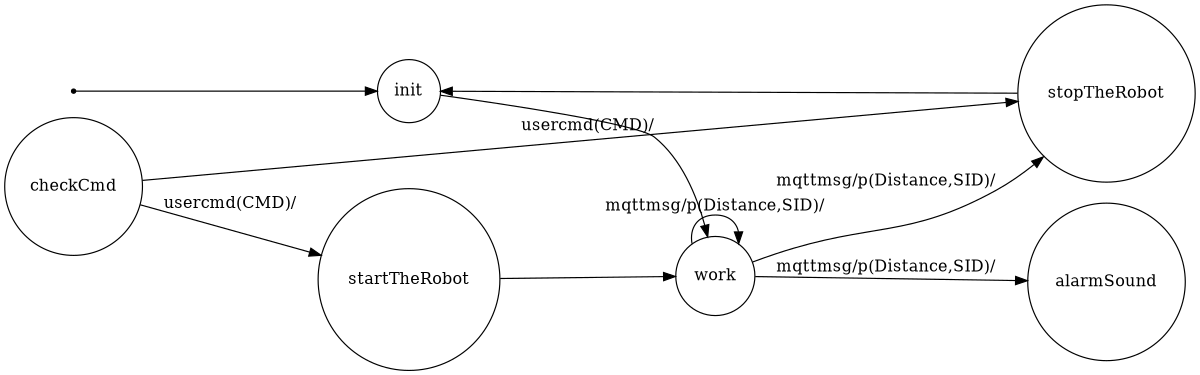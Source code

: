 /*
*
* A GraphViz DOT FSM description 
* Please use a GraphViz visualizer (like http://www.webgraphviz.com)
* 
* Generated by AM,NC,RM
*  
*/
 
digraph finite_state_machine {
  	rankdir=LR;
  	size="8,5"
  	node [shape = point]; iniziale;
  	node [shape = doublecircle]; 
  	node [shape = circle];
  	iniziale -> init [label = ""];
  	
  	
  	init -> work [ label = ""];
  	
  	work -> alarmSound [ label = "mqttmsg/p(Distance,SID)/"];
  	work -> stopTheRobot [ label = "mqttmsg/p(Distance,SID)/"];
  	work -> work [ label = "mqttmsg/p(Distance,SID)/"];
  	
  	checkCmd -> stopTheRobot [ label = "usercmd(CMD)/"];
  	checkCmd -> startTheRobot [ label = "usercmd(CMD)/"];
  	
  	startTheRobot -> work [ label = ""];
  	
  	stopTheRobot -> init [ label = ""];
}